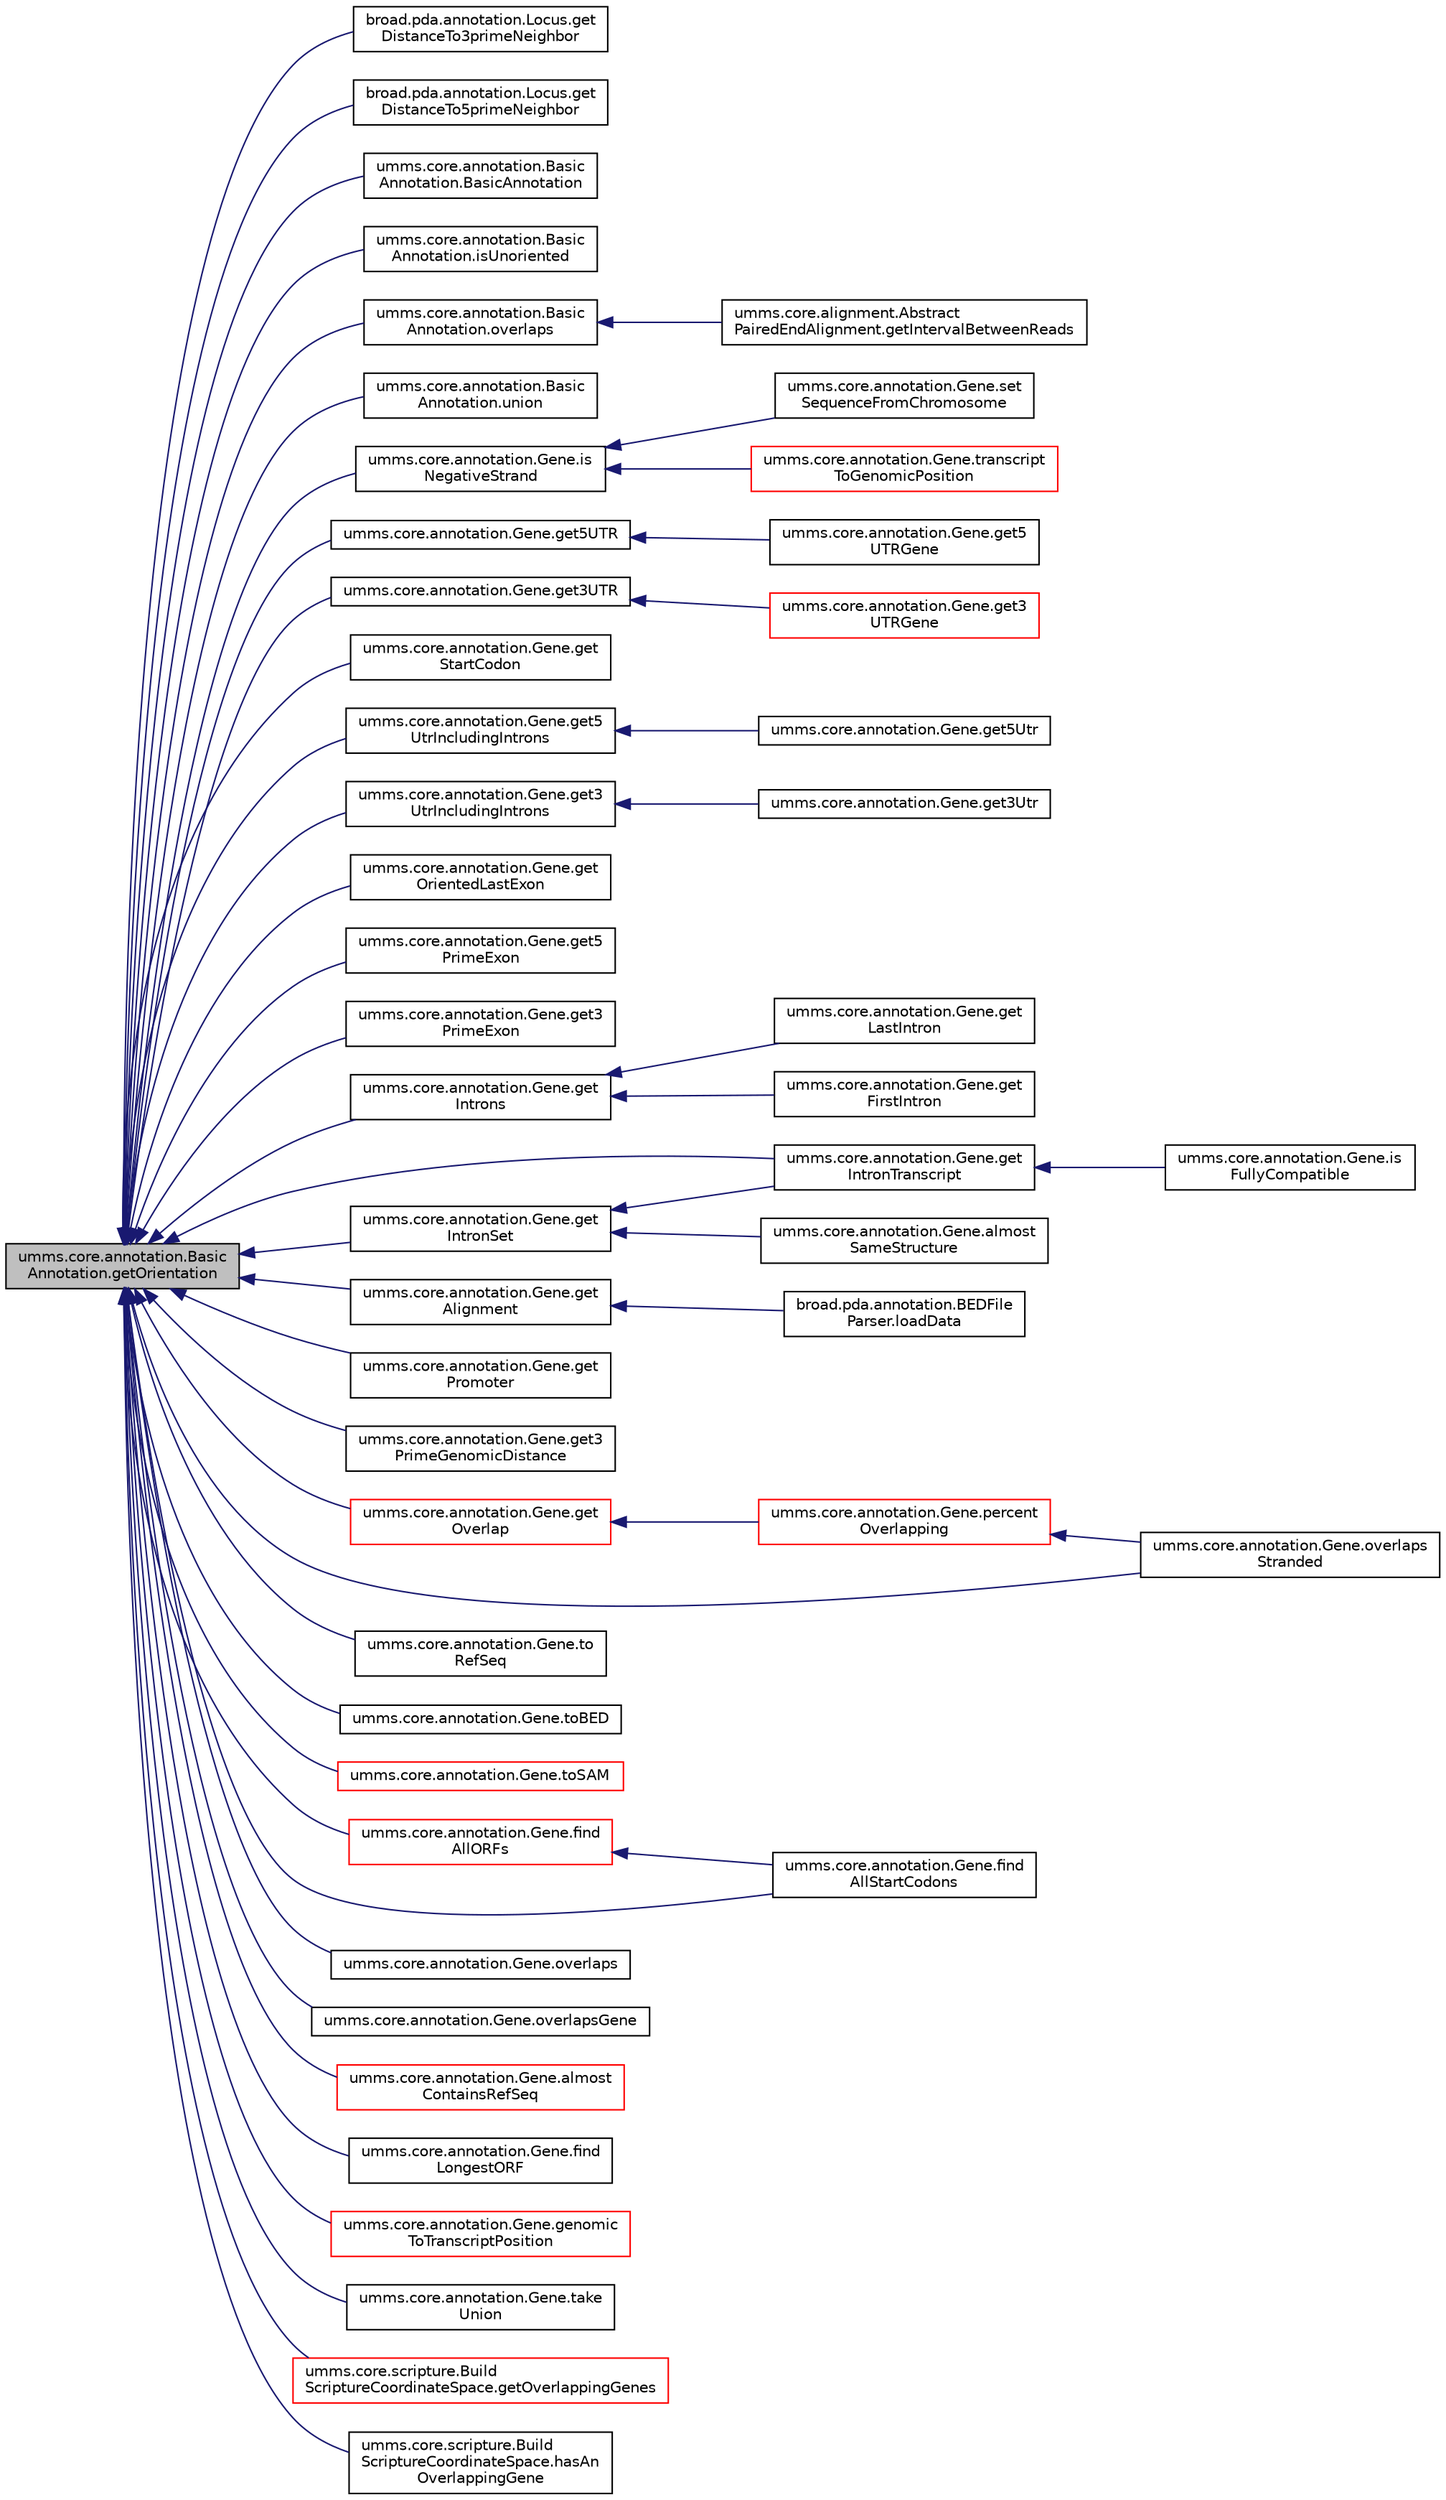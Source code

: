 digraph "umms.core.annotation.BasicAnnotation.getOrientation"
{
  edge [fontname="Helvetica",fontsize="10",labelfontname="Helvetica",labelfontsize="10"];
  node [fontname="Helvetica",fontsize="10",shape=record];
  rankdir="LR";
  Node1 [label="umms.core.annotation.Basic\lAnnotation.getOrientation",height=0.2,width=0.4,color="black", fillcolor="grey75", style="filled" fontcolor="black"];
  Node1 -> Node2 [dir="back",color="midnightblue",fontsize="10",style="solid",fontname="Helvetica"];
  Node2 [label="broad.pda.annotation.Locus.get\lDistanceTo3primeNeighbor",height=0.2,width=0.4,color="black", fillcolor="white", style="filled",URL="$classbroad_1_1pda_1_1annotation_1_1_locus.html#ac1ada0b4c99e92fd6acad2f68b9e4f2d"];
  Node1 -> Node3 [dir="back",color="midnightblue",fontsize="10",style="solid",fontname="Helvetica"];
  Node3 [label="broad.pda.annotation.Locus.get\lDistanceTo5primeNeighbor",height=0.2,width=0.4,color="black", fillcolor="white", style="filled",URL="$classbroad_1_1pda_1_1annotation_1_1_locus.html#aebe1e52c92b834e03198cd903f164244"];
  Node1 -> Node4 [dir="back",color="midnightblue",fontsize="10",style="solid",fontname="Helvetica"];
  Node4 [label="umms.core.annotation.Basic\lAnnotation.BasicAnnotation",height=0.2,width=0.4,color="black", fillcolor="white", style="filled",URL="$classumms_1_1core_1_1annotation_1_1_basic_annotation.html#af27040dddef26cd6ed35fad5ec65220d"];
  Node1 -> Node5 [dir="back",color="midnightblue",fontsize="10",style="solid",fontname="Helvetica"];
  Node5 [label="umms.core.annotation.Basic\lAnnotation.isUnoriented",height=0.2,width=0.4,color="black", fillcolor="white", style="filled",URL="$classumms_1_1core_1_1annotation_1_1_basic_annotation.html#a60bb0d08360fd4bce2974c8aeae80cab"];
  Node1 -> Node6 [dir="back",color="midnightblue",fontsize="10",style="solid",fontname="Helvetica"];
  Node6 [label="umms.core.annotation.Basic\lAnnotation.overlaps",height=0.2,width=0.4,color="black", fillcolor="white", style="filled",URL="$classumms_1_1core_1_1annotation_1_1_basic_annotation.html#a91e6cee09bf0c878c84b018cf4e91576"];
  Node6 -> Node7 [dir="back",color="midnightblue",fontsize="10",style="solid",fontname="Helvetica"];
  Node7 [label="umms.core.alignment.Abstract\lPairedEndAlignment.getIntervalBetweenReads",height=0.2,width=0.4,color="black", fillcolor="white", style="filled",URL="$classumms_1_1core_1_1alignment_1_1_abstract_paired_end_alignment.html#a37c576222ddbb88a5afca64ba6049996"];
  Node1 -> Node8 [dir="back",color="midnightblue",fontsize="10",style="solid",fontname="Helvetica"];
  Node8 [label="umms.core.annotation.Basic\lAnnotation.union",height=0.2,width=0.4,color="black", fillcolor="white", style="filled",URL="$classumms_1_1core_1_1annotation_1_1_basic_annotation.html#ad7b14a1ab9f3f42d19ee495ed8e46985"];
  Node1 -> Node9 [dir="back",color="midnightblue",fontsize="10",style="solid",fontname="Helvetica"];
  Node9 [label="umms.core.annotation.Gene.is\lNegativeStrand",height=0.2,width=0.4,color="black", fillcolor="white", style="filled",URL="$classumms_1_1core_1_1annotation_1_1_gene.html#a64f4da8582b66df16ffdf4f10d189e06"];
  Node9 -> Node10 [dir="back",color="midnightblue",fontsize="10",style="solid",fontname="Helvetica"];
  Node10 [label="umms.core.annotation.Gene.set\lSequenceFromChromosome",height=0.2,width=0.4,color="black", fillcolor="white", style="filled",URL="$classumms_1_1core_1_1annotation_1_1_gene.html#a40aea7af10672b2b9c85a29ecaca3dad"];
  Node9 -> Node11 [dir="back",color="midnightblue",fontsize="10",style="solid",fontname="Helvetica"];
  Node11 [label="umms.core.annotation.Gene.transcript\lToGenomicPosition",height=0.2,width=0.4,color="red", fillcolor="white", style="filled",URL="$classumms_1_1core_1_1annotation_1_1_gene.html#ad12935fea9cdb57e8ef9ae283777f31f"];
  Node1 -> Node12 [dir="back",color="midnightblue",fontsize="10",style="solid",fontname="Helvetica"];
  Node12 [label="umms.core.annotation.Gene.get5UTR",height=0.2,width=0.4,color="black", fillcolor="white", style="filled",URL="$classumms_1_1core_1_1annotation_1_1_gene.html#af8460b1e69cc22e216a0c59da1e9dc88"];
  Node12 -> Node13 [dir="back",color="midnightblue",fontsize="10",style="solid",fontname="Helvetica"];
  Node13 [label="umms.core.annotation.Gene.get5\lUTRGene",height=0.2,width=0.4,color="black", fillcolor="white", style="filled",URL="$classumms_1_1core_1_1annotation_1_1_gene.html#ab02249dcebe27ea4d2dc72a8632e27ce"];
  Node1 -> Node14 [dir="back",color="midnightblue",fontsize="10",style="solid",fontname="Helvetica"];
  Node14 [label="umms.core.annotation.Gene.get3UTR",height=0.2,width=0.4,color="black", fillcolor="white", style="filled",URL="$classumms_1_1core_1_1annotation_1_1_gene.html#a5da62e5fc6fc17a00f28b91a2d692c3e"];
  Node14 -> Node15 [dir="back",color="midnightblue",fontsize="10",style="solid",fontname="Helvetica"];
  Node15 [label="umms.core.annotation.Gene.get3\lUTRGene",height=0.2,width=0.4,color="red", fillcolor="white", style="filled",URL="$classumms_1_1core_1_1annotation_1_1_gene.html#afb42d4f238f4c58d94b75b74472083df"];
  Node1 -> Node16 [dir="back",color="midnightblue",fontsize="10",style="solid",fontname="Helvetica"];
  Node16 [label="umms.core.annotation.Gene.get\lStartCodon",height=0.2,width=0.4,color="black", fillcolor="white", style="filled",URL="$classumms_1_1core_1_1annotation_1_1_gene.html#a66af3f09f9f1adfc842397613d1e5ff7"];
  Node1 -> Node17 [dir="back",color="midnightblue",fontsize="10",style="solid",fontname="Helvetica"];
  Node17 [label="umms.core.annotation.Gene.get5\lUtrIncludingIntrons",height=0.2,width=0.4,color="black", fillcolor="white", style="filled",URL="$classumms_1_1core_1_1annotation_1_1_gene.html#aeacc46ef311ac493dc1c5f1d82190a8e"];
  Node17 -> Node18 [dir="back",color="midnightblue",fontsize="10",style="solid",fontname="Helvetica"];
  Node18 [label="umms.core.annotation.Gene.get5Utr",height=0.2,width=0.4,color="black", fillcolor="white", style="filled",URL="$classumms_1_1core_1_1annotation_1_1_gene.html#a207204cc1cf3f4e8b1db5ceba1d00d89"];
  Node1 -> Node19 [dir="back",color="midnightblue",fontsize="10",style="solid",fontname="Helvetica"];
  Node19 [label="umms.core.annotation.Gene.get3\lUtrIncludingIntrons",height=0.2,width=0.4,color="black", fillcolor="white", style="filled",URL="$classumms_1_1core_1_1annotation_1_1_gene.html#aae0325e4bc1a847f48930fe1c62952bd"];
  Node19 -> Node20 [dir="back",color="midnightblue",fontsize="10",style="solid",fontname="Helvetica"];
  Node20 [label="umms.core.annotation.Gene.get3Utr",height=0.2,width=0.4,color="black", fillcolor="white", style="filled",URL="$classumms_1_1core_1_1annotation_1_1_gene.html#ac0999b66a6a587bcf737ed8101f2d371"];
  Node1 -> Node21 [dir="back",color="midnightblue",fontsize="10",style="solid",fontname="Helvetica"];
  Node21 [label="umms.core.annotation.Gene.get\lOrientedLastExon",height=0.2,width=0.4,color="black", fillcolor="white", style="filled",URL="$classumms_1_1core_1_1annotation_1_1_gene.html#a265d68946dbee7ee557fc7d3936246b1"];
  Node1 -> Node22 [dir="back",color="midnightblue",fontsize="10",style="solid",fontname="Helvetica"];
  Node22 [label="umms.core.annotation.Gene.get5\lPrimeExon",height=0.2,width=0.4,color="black", fillcolor="white", style="filled",URL="$classumms_1_1core_1_1annotation_1_1_gene.html#aa9b9af2ec900d1fcf2cb4754a5bdccdd"];
  Node1 -> Node23 [dir="back",color="midnightblue",fontsize="10",style="solid",fontname="Helvetica"];
  Node23 [label="umms.core.annotation.Gene.get3\lPrimeExon",height=0.2,width=0.4,color="black", fillcolor="white", style="filled",URL="$classumms_1_1core_1_1annotation_1_1_gene.html#a402966c4490f62bffd11bbdff30aef78"];
  Node1 -> Node24 [dir="back",color="midnightblue",fontsize="10",style="solid",fontname="Helvetica"];
  Node24 [label="umms.core.annotation.Gene.get\lIntrons",height=0.2,width=0.4,color="black", fillcolor="white", style="filled",URL="$classumms_1_1core_1_1annotation_1_1_gene.html#a2738757f1768d271c10b12e6f5a498d0"];
  Node24 -> Node25 [dir="back",color="midnightblue",fontsize="10",style="solid",fontname="Helvetica"];
  Node25 [label="umms.core.annotation.Gene.get\lLastIntron",height=0.2,width=0.4,color="black", fillcolor="white", style="filled",URL="$classumms_1_1core_1_1annotation_1_1_gene.html#a74728d0843f18d11420ec15bab53a2b1"];
  Node24 -> Node26 [dir="back",color="midnightblue",fontsize="10",style="solid",fontname="Helvetica"];
  Node26 [label="umms.core.annotation.Gene.get\lFirstIntron",height=0.2,width=0.4,color="black", fillcolor="white", style="filled",URL="$classumms_1_1core_1_1annotation_1_1_gene.html#a9803bda081210c957bccfe1a205d0b5f"];
  Node1 -> Node27 [dir="back",color="midnightblue",fontsize="10",style="solid",fontname="Helvetica"];
  Node27 [label="umms.core.annotation.Gene.get\lIntronSet",height=0.2,width=0.4,color="black", fillcolor="white", style="filled",URL="$classumms_1_1core_1_1annotation_1_1_gene.html#aa0f15894f4ab4ed9112de6cab211876d"];
  Node27 -> Node28 [dir="back",color="midnightblue",fontsize="10",style="solid",fontname="Helvetica"];
  Node28 [label="umms.core.annotation.Gene.get\lIntronTranscript",height=0.2,width=0.4,color="black", fillcolor="white", style="filled",URL="$classumms_1_1core_1_1annotation_1_1_gene.html#a921d5aac3c0e8e5b5ff2de7328e5d68e"];
  Node28 -> Node29 [dir="back",color="midnightblue",fontsize="10",style="solid",fontname="Helvetica"];
  Node29 [label="umms.core.annotation.Gene.is\lFullyCompatible",height=0.2,width=0.4,color="black", fillcolor="white", style="filled",URL="$classumms_1_1core_1_1annotation_1_1_gene.html#ac1f84639046dcf50ab5c6ff82416cfaa"];
  Node27 -> Node30 [dir="back",color="midnightblue",fontsize="10",style="solid",fontname="Helvetica"];
  Node30 [label="umms.core.annotation.Gene.almost\lSameStructure",height=0.2,width=0.4,color="black", fillcolor="white", style="filled",URL="$classumms_1_1core_1_1annotation_1_1_gene.html#ac5bdb2ada80eba3478de31a40cb42da4"];
  Node1 -> Node28 [dir="back",color="midnightblue",fontsize="10",style="solid",fontname="Helvetica"];
  Node1 -> Node31 [dir="back",color="midnightblue",fontsize="10",style="solid",fontname="Helvetica"];
  Node31 [label="umms.core.annotation.Gene.get\lAlignment",height=0.2,width=0.4,color="black", fillcolor="white", style="filled",URL="$classumms_1_1core_1_1annotation_1_1_gene.html#ab24320099ec493ae869b31bececfa418"];
  Node31 -> Node32 [dir="back",color="midnightblue",fontsize="10",style="solid",fontname="Helvetica"];
  Node32 [label="broad.pda.annotation.BEDFile\lParser.loadData",height=0.2,width=0.4,color="black", fillcolor="white", style="filled",URL="$classbroad_1_1pda_1_1annotation_1_1_b_e_d_file_parser.html#a9d2b6bab86001412f965b5cc93be29b2"];
  Node1 -> Node33 [dir="back",color="midnightblue",fontsize="10",style="solid",fontname="Helvetica"];
  Node33 [label="umms.core.annotation.Gene.get\lPromoter",height=0.2,width=0.4,color="black", fillcolor="white", style="filled",URL="$classumms_1_1core_1_1annotation_1_1_gene.html#a7547d62e9d7421183cf1aafc864a2e1a"];
  Node1 -> Node34 [dir="back",color="midnightblue",fontsize="10",style="solid",fontname="Helvetica"];
  Node34 [label="umms.core.annotation.Gene.get3\lPrimeGenomicDistance",height=0.2,width=0.4,color="black", fillcolor="white", style="filled",URL="$classumms_1_1core_1_1annotation_1_1_gene.html#aa60cb4760bf8cb9b33974db3e2ae91b7"];
  Node1 -> Node35 [dir="back",color="midnightblue",fontsize="10",style="solid",fontname="Helvetica"];
  Node35 [label="umms.core.annotation.Gene.get\lOverlap",height=0.2,width=0.4,color="red", fillcolor="white", style="filled",URL="$classumms_1_1core_1_1annotation_1_1_gene.html#a1f2ec9d846b8abf619b001696215e828"];
  Node35 -> Node36 [dir="back",color="midnightblue",fontsize="10",style="solid",fontname="Helvetica"];
  Node36 [label="umms.core.annotation.Gene.percent\lOverlapping",height=0.2,width=0.4,color="red", fillcolor="white", style="filled",URL="$classumms_1_1core_1_1annotation_1_1_gene.html#a86eb52fc8956125ad9cc466e74a61717"];
  Node36 -> Node37 [dir="back",color="midnightblue",fontsize="10",style="solid",fontname="Helvetica"];
  Node37 [label="umms.core.annotation.Gene.overlaps\lStranded",height=0.2,width=0.4,color="black", fillcolor="white", style="filled",URL="$classumms_1_1core_1_1annotation_1_1_gene.html#a54b34b8b06efc355b3a0c0d7a4291d46"];
  Node1 -> Node38 [dir="back",color="midnightblue",fontsize="10",style="solid",fontname="Helvetica"];
  Node38 [label="umms.core.annotation.Gene.to\lRefSeq",height=0.2,width=0.4,color="black", fillcolor="white", style="filled",URL="$classumms_1_1core_1_1annotation_1_1_gene.html#a43a69fe8e87f04c87d7764646070d7aa"];
  Node1 -> Node39 [dir="back",color="midnightblue",fontsize="10",style="solid",fontname="Helvetica"];
  Node39 [label="umms.core.annotation.Gene.toBED",height=0.2,width=0.4,color="black", fillcolor="white", style="filled",URL="$classumms_1_1core_1_1annotation_1_1_gene.html#aaa4cbae09246c3aa1fe38b2493cffe1f"];
  Node1 -> Node40 [dir="back",color="midnightblue",fontsize="10",style="solid",fontname="Helvetica"];
  Node40 [label="umms.core.annotation.Gene.toSAM",height=0.2,width=0.4,color="red", fillcolor="white", style="filled",URL="$classumms_1_1core_1_1annotation_1_1_gene.html#a7111a9fa6fe68ef711f3ffaee4950f82"];
  Node1 -> Node41 [dir="back",color="midnightblue",fontsize="10",style="solid",fontname="Helvetica"];
  Node41 [label="umms.core.annotation.Gene.find\lAllORFs",height=0.2,width=0.4,color="red", fillcolor="white", style="filled",URL="$classumms_1_1core_1_1annotation_1_1_gene.html#a9ee9efb63f7d3cfd37e9f4300e026486"];
  Node41 -> Node42 [dir="back",color="midnightblue",fontsize="10",style="solid",fontname="Helvetica"];
  Node42 [label="umms.core.annotation.Gene.find\lAllStartCodons",height=0.2,width=0.4,color="black", fillcolor="white", style="filled",URL="$classumms_1_1core_1_1annotation_1_1_gene.html#aaea8a567b50a5856f3d1be57678cb8a0"];
  Node1 -> Node42 [dir="back",color="midnightblue",fontsize="10",style="solid",fontname="Helvetica"];
  Node1 -> Node43 [dir="back",color="midnightblue",fontsize="10",style="solid",fontname="Helvetica"];
  Node43 [label="umms.core.annotation.Gene.overlaps",height=0.2,width=0.4,color="black", fillcolor="white", style="filled",URL="$classumms_1_1core_1_1annotation_1_1_gene.html#aebfd67dc85451aee747df4eaa21e5cf6"];
  Node1 -> Node37 [dir="back",color="midnightblue",fontsize="10",style="solid",fontname="Helvetica"];
  Node1 -> Node44 [dir="back",color="midnightblue",fontsize="10",style="solid",fontname="Helvetica"];
  Node44 [label="umms.core.annotation.Gene.overlapsGene",height=0.2,width=0.4,color="black", fillcolor="white", style="filled",URL="$classumms_1_1core_1_1annotation_1_1_gene.html#ac6baca43bb8c0d589ee20dca51cc249e"];
  Node1 -> Node45 [dir="back",color="midnightblue",fontsize="10",style="solid",fontname="Helvetica"];
  Node45 [label="umms.core.annotation.Gene.almost\lContainsRefSeq",height=0.2,width=0.4,color="red", fillcolor="white", style="filled",URL="$classumms_1_1core_1_1annotation_1_1_gene.html#abbfc2629a07591f9831f2ffee16473aa"];
  Node1 -> Node46 [dir="back",color="midnightblue",fontsize="10",style="solid",fontname="Helvetica"];
  Node46 [label="umms.core.annotation.Gene.find\lLongestORF",height=0.2,width=0.4,color="black", fillcolor="white", style="filled",URL="$classumms_1_1core_1_1annotation_1_1_gene.html#a7dd93cc2efc0a68674a9e88f3e6d9ac9"];
  Node1 -> Node47 [dir="back",color="midnightblue",fontsize="10",style="solid",fontname="Helvetica"];
  Node47 [label="umms.core.annotation.Gene.genomic\lToTranscriptPosition",height=0.2,width=0.4,color="red", fillcolor="white", style="filled",URL="$classumms_1_1core_1_1annotation_1_1_gene.html#a30c16cb2d10856f49e7d79d15f2da795"];
  Node1 -> Node48 [dir="back",color="midnightblue",fontsize="10",style="solid",fontname="Helvetica"];
  Node48 [label="umms.core.annotation.Gene.take\lUnion",height=0.2,width=0.4,color="black", fillcolor="white", style="filled",URL="$classumms_1_1core_1_1annotation_1_1_gene.html#a3730df1a8a2d66a231024eb64e9cd25c"];
  Node1 -> Node49 [dir="back",color="midnightblue",fontsize="10",style="solid",fontname="Helvetica"];
  Node49 [label="umms.core.scripture.Build\lScriptureCoordinateSpace.getOverlappingGenes",height=0.2,width=0.4,color="red", fillcolor="white", style="filled",URL="$classumms_1_1core_1_1scripture_1_1_build_scripture_coordinate_space.html#ad01703d5c482fa9d72c9be36be080627"];
  Node1 -> Node50 [dir="back",color="midnightblue",fontsize="10",style="solid",fontname="Helvetica"];
  Node50 [label="umms.core.scripture.Build\lScriptureCoordinateSpace.hasAn\lOverlappingGene",height=0.2,width=0.4,color="black", fillcolor="white", style="filled",URL="$classumms_1_1core_1_1scripture_1_1_build_scripture_coordinate_space.html#a992fe659dd5a36c748a67d680f56762a"];
}
